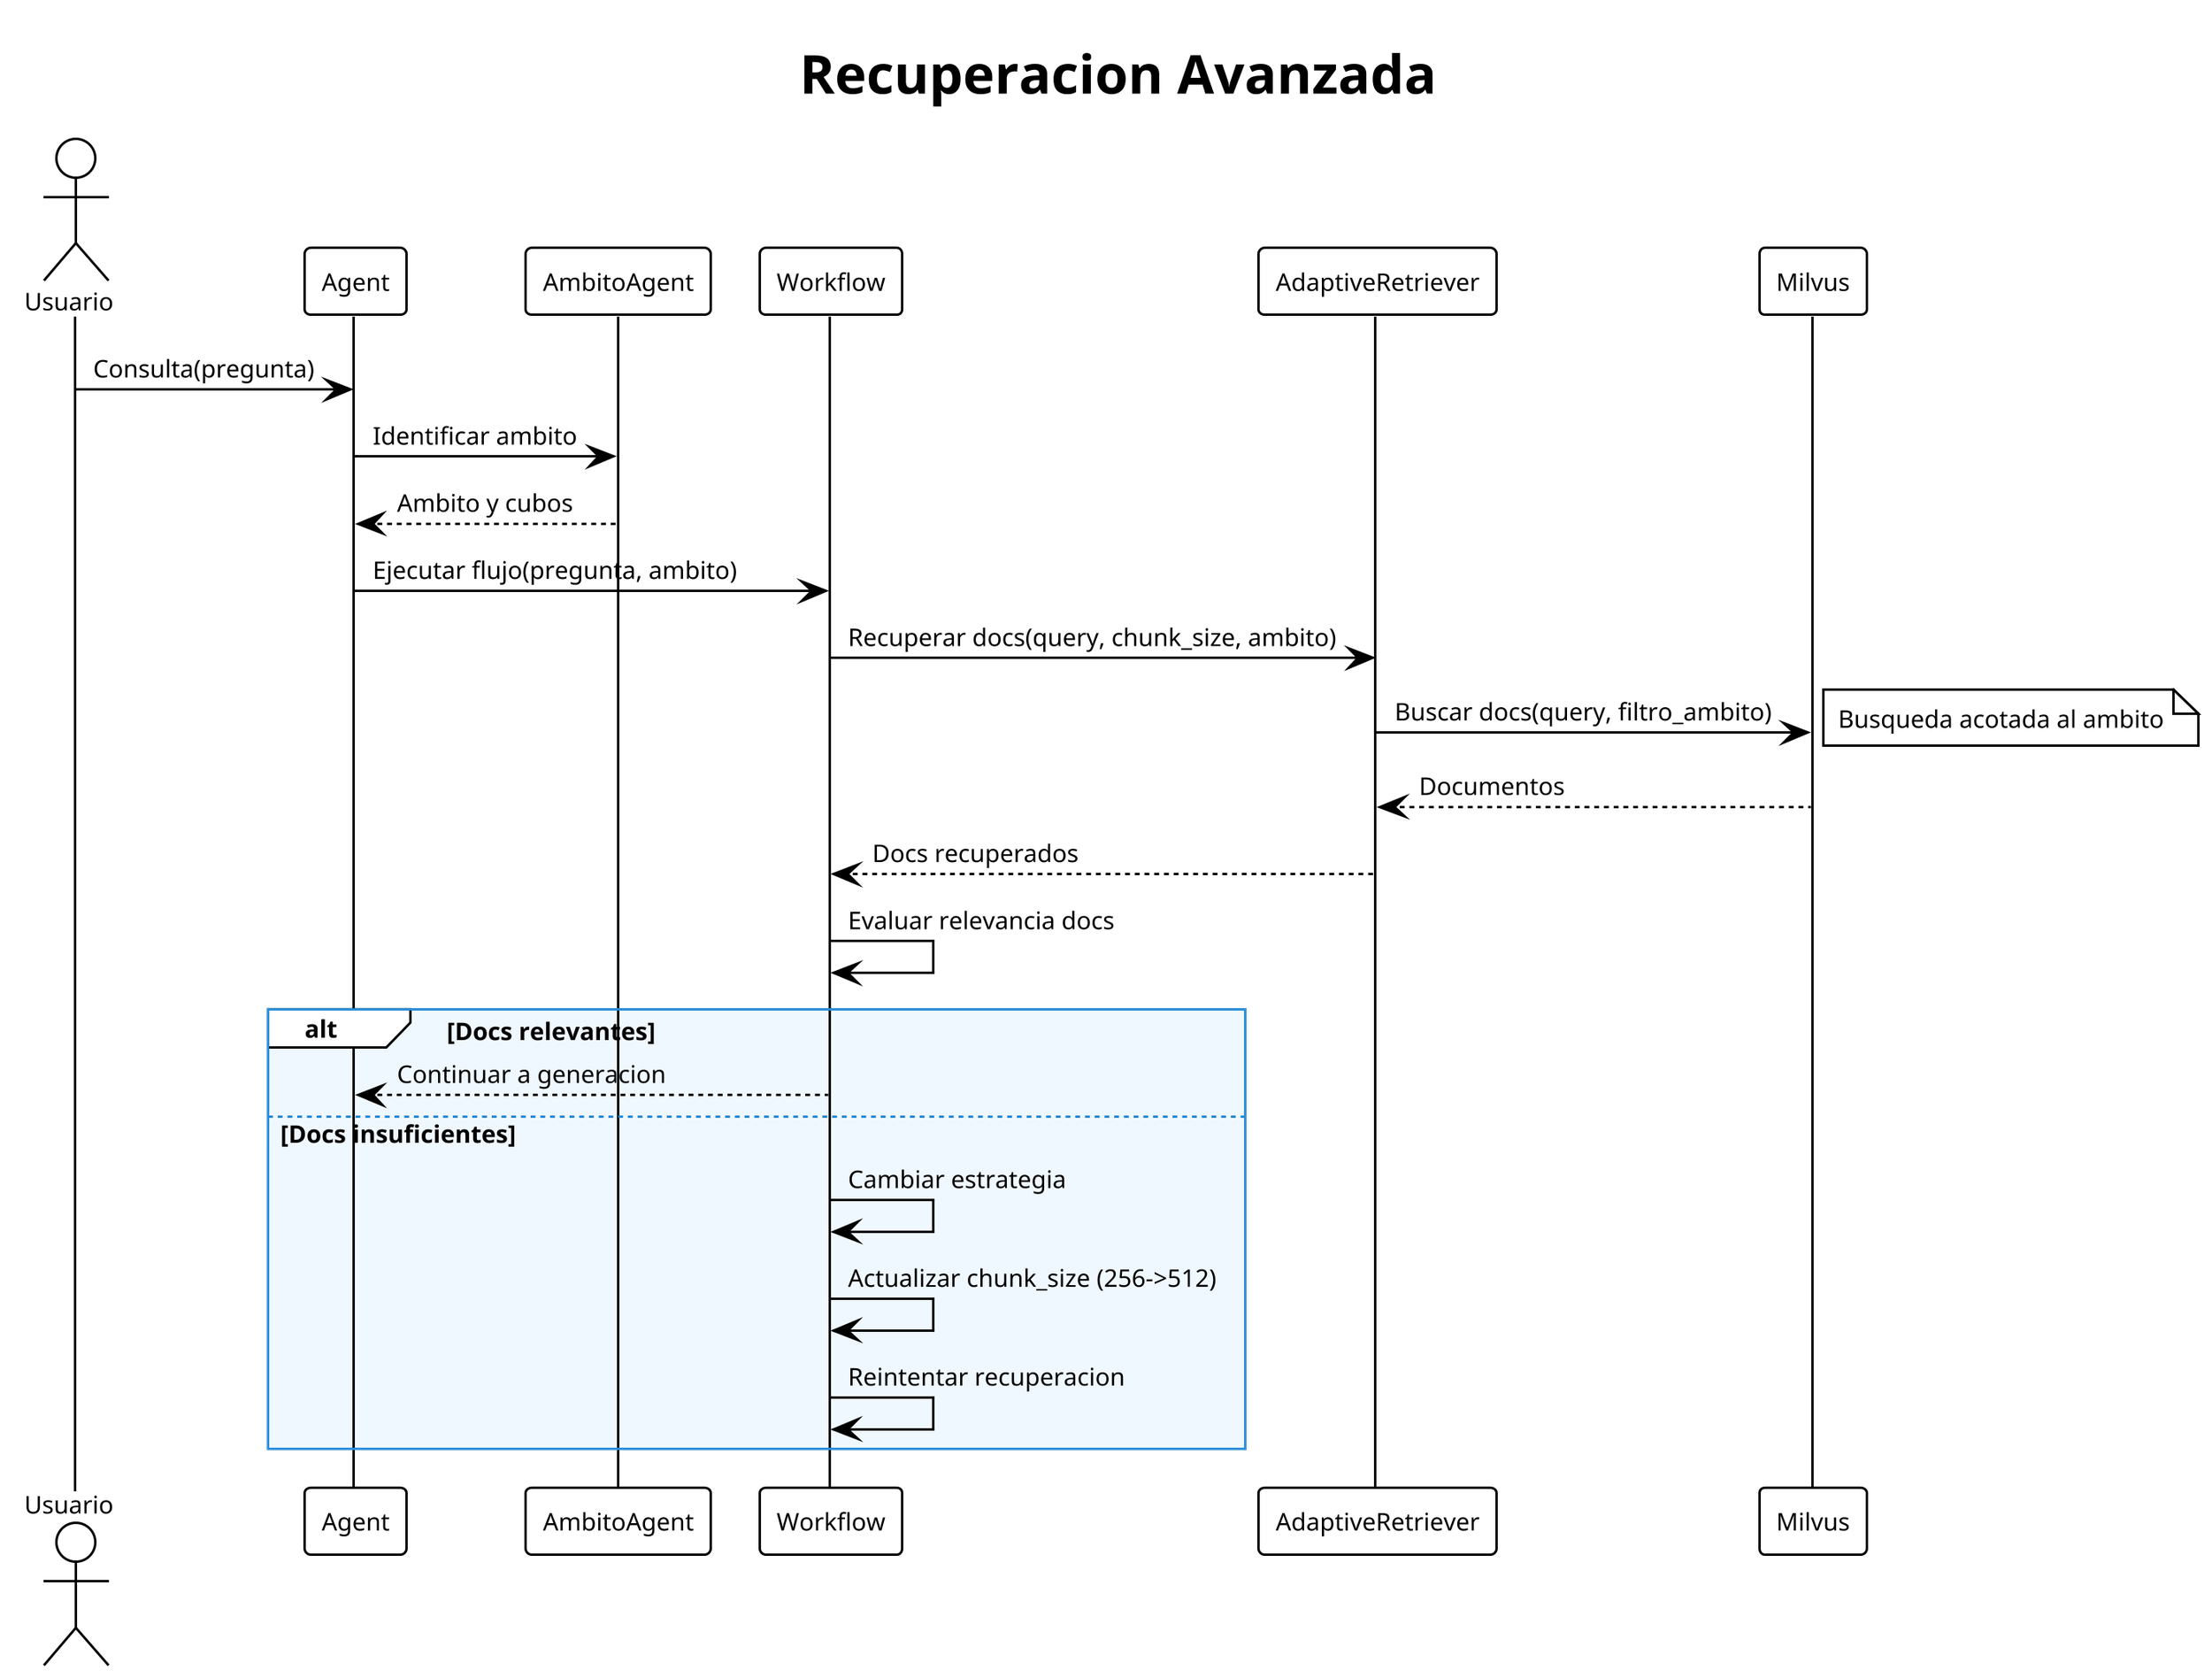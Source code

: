 @startuml
!theme plain
skinparam {
    dpi 300
    shadowing false
    backgroundColor transparent
    defaultFontName "Arial"
    defaultFontSize 10
    sequenceArrowThickness 1
    sequenceParticipant {
        padding 5
    }
    package {
        borderColor #2688d4
        backgroundColor #f0f8ff
    }
    database {
        borderColor #2688d4
        backgroundColor #add8e6
    }
}
title "Recuperacion Avanzada"

actor "Usuario" as User
participant "Agent" as Agent
participant "AmbitoAgent" as AmbitoAgent
participant "Workflow" as Workflow
participant "AdaptiveRetriever" as AdaptiveRetriever
participant "Milvus" as VectorStore

User -> Agent: Consulta(pregunta)
Agent -> AmbitoAgent: Identificar ambito
AmbitoAgent --> Agent: Ambito y cubos

Agent -> Workflow: Ejecutar flujo(pregunta, ambito)

Workflow -> AdaptiveRetriever: Recuperar docs(query, chunk_size, ambito)

AdaptiveRetriever -> VectorStore: Buscar docs(query, filtro_ambito)
note right: Busqueda acotada al ambito
VectorStore --> AdaptiveRetriever: Documentos

AdaptiveRetriever --> Workflow: Docs recuperados

Workflow -> Workflow: Evaluar relevancia docs

alt Docs relevantes
    Workflow --> Agent: Continuar a generacion
else Docs insuficientes
    Workflow -> Workflow: Cambiar estrategia
    Workflow -> Workflow: Actualizar chunk_size (256->512)
    Workflow -> Workflow: Reintentar recuperacion
end

@enduml
